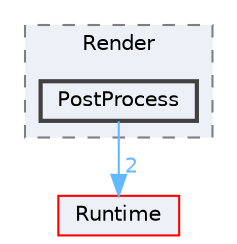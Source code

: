 digraph "PostProcess"
{
 // INTERACTIVE_SVG=YES
 // LATEX_PDF_SIZE
  bgcolor="transparent";
  edge [fontname=Helvetica,fontsize=10,labelfontname=Helvetica,labelfontsize=10];
  node [fontname=Helvetica,fontsize=10,shape=box,height=0.2,width=0.4];
  compound=true
  subgraph clusterdir_3c76e460deb5db6d4158c4915fd9f8bd {
    graph [ bgcolor="#edf0f7", pencolor="grey50", label="Render", fontname=Helvetica,fontsize=10 style="filled,dashed", URL="dir_3c76e460deb5db6d4158c4915fd9f8bd.html",tooltip=""]
  dir_ecd22acfa87309113564ad37b109b4fa [label="PostProcess", fillcolor="#edf0f7", color="grey25", style="filled,bold", URL="dir_ecd22acfa87309113564ad37b109b4fa.html",tooltip=""];
  }
  dir_7536b172fbd480bfd146a1b1acd6856b [label="Runtime", fillcolor="#edf0f7", color="red", style="filled", URL="dir_7536b172fbd480bfd146a1b1acd6856b.html",tooltip=""];
  dir_ecd22acfa87309113564ad37b109b4fa->dir_7536b172fbd480bfd146a1b1acd6856b [headlabel="2", labeldistance=1.5 headhref="dir_000763_000984.html" href="dir_000763_000984.html" color="steelblue1" fontcolor="steelblue1"];
}

